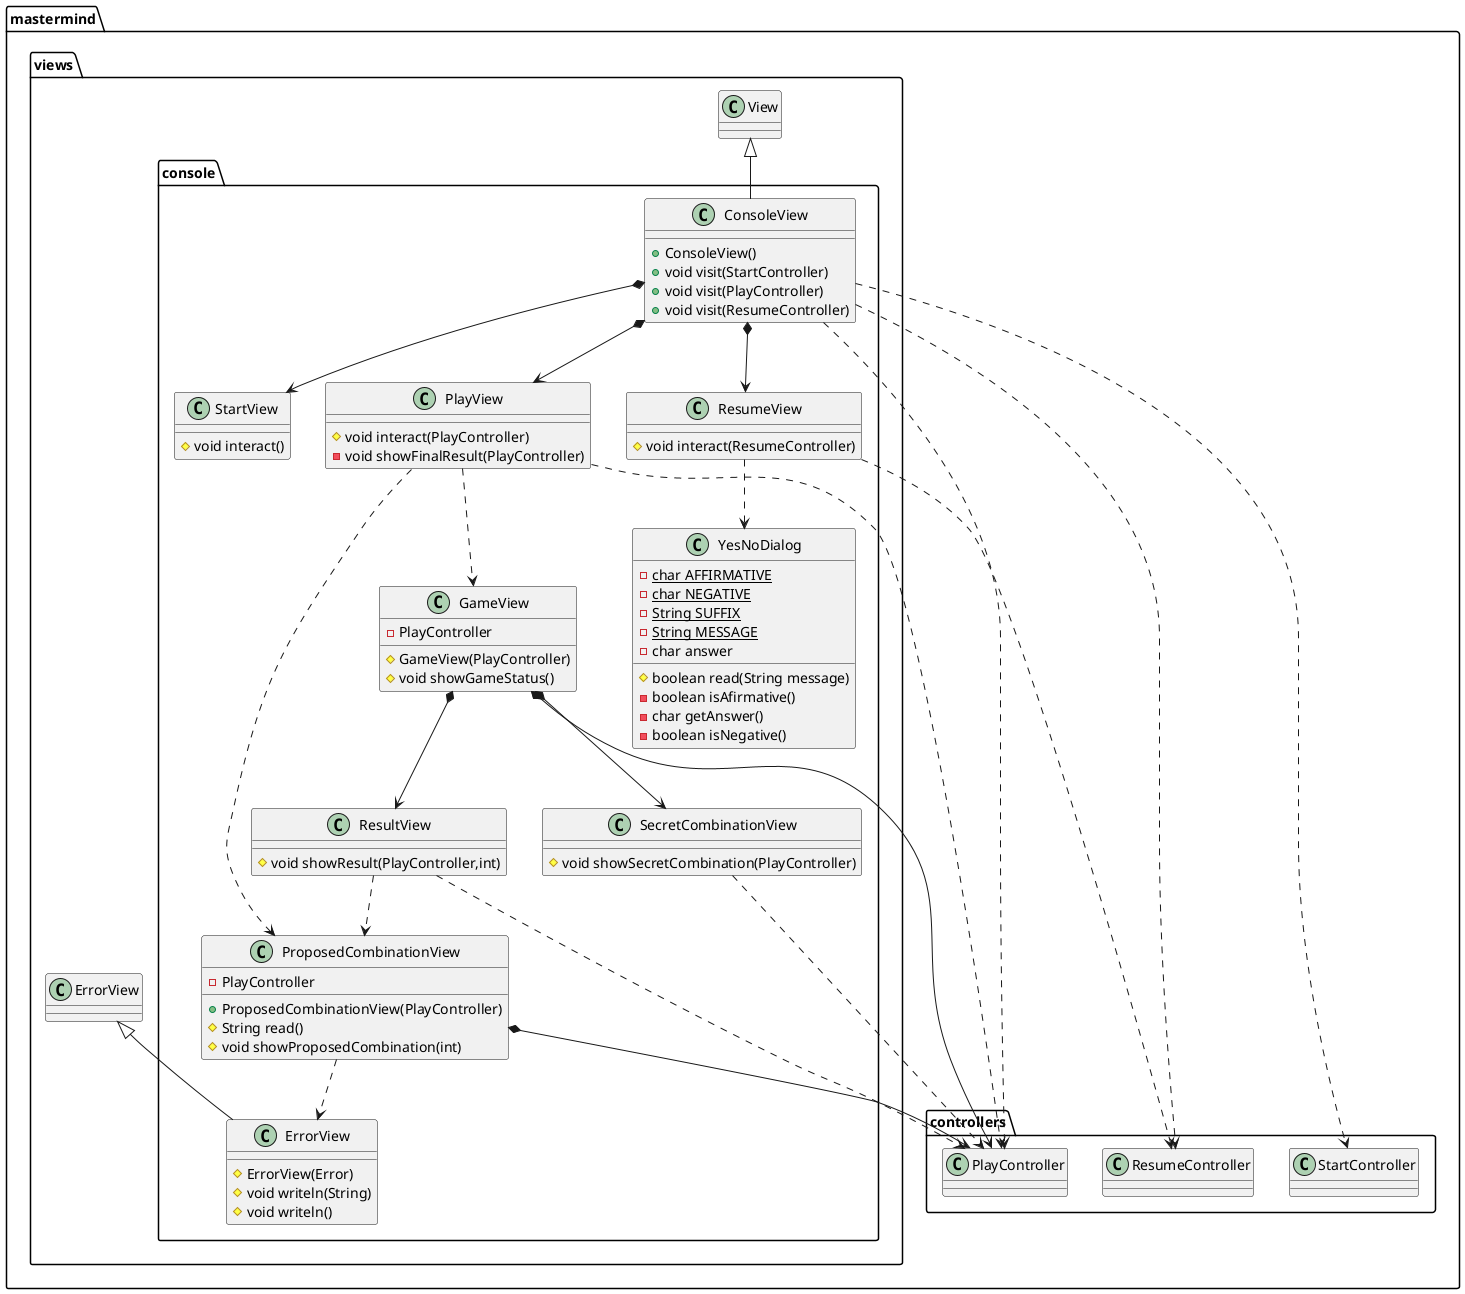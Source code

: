 @startuml
class mastermind.views.console.ResultView {
	#void showResult(PlayController,int)
}
class mastermind.views.console.ConsoleView {
	+ConsoleView()
	+void visit(StartController)
	+void visit(PlayController)
	+void visit(ResumeController)
}
class mastermind.views.console.GameView {
	-PlayController
	#GameView(PlayController)
	#void showGameStatus()
}

class mastermind.views.console.StartView {
	#void interact()
}

class mastermind.views.console.ErrorView {
	#ErrorView(Error)
	#void writeln(String)
	#void writeln()
}

class mastermind.views.console.PlayView {
	#void interact(PlayController)
	-void showFinalResult(PlayController)
}

class mastermind.views.console.ResumeView {
	#void interact(ResumeController)
}

class mastermind.views.console.ProposedCombinationView {
	-PlayController
	+ProposedCombinationView(PlayController)
	#String read()
	#void showProposedCombination(int)
}

class mastermind.views.console.SecretCombinationView {
	#void showSecretCombination(PlayController)
}

class mastermind.views.console.YesNoDialog {
	-{static}char AFFIRMATIVE
	-{static}char NEGATIVE
	-{static}String SUFFIX
	-{static}String MESSAGE
	-char answer
	#boolean read(String message)
	-boolean isAfirmative()
	-char getAnswer()
	-boolean isNegative()
}
mastermind.views.console.ConsoleView *-down-> mastermind.views.console.StartView
mastermind.views.console.ConsoleView *-down-> mastermind.views.console.PlayView
mastermind.views.console.ConsoleView *-down-> mastermind.views.console.ResumeView
mastermind.views.console.GameView *-down-> mastermind.views.console.ResultView
mastermind.views.console.GameView *-down-> mastermind.views.console.SecretCombinationView
mastermind.views.console.ProposedCombinationView ..> mastermind.views.console.ErrorView
mastermind.views.View <|-down- mastermind.views.console.ConsoleView
mastermind.views.ErrorView <|-down- mastermind.views.console.ErrorView
mastermind.views.console.PlayView ..> mastermind.views.console.GameView
mastermind.views.console.PlayView ..> mastermind.views.console.ProposedCombinationView
mastermind.views.console.ResultView ..> mastermind.views.console.ProposedCombinationView
mastermind.views.console.ResumeView ..> mastermind.views.console.YesNoDialog
mastermind.views.console.GameView *-down-> mastermind.controllers.PlayController
mastermind.views.console.ProposedCombinationView *-down-> mastermind.controllers.PlayController
mastermind.views.console.SecretCombinationView ..> mastermind.controllers.PlayController
mastermind.views.console.ResultView ..> mastermind.controllers.PlayController
mastermind.views.console.PlayView ..> mastermind.controllers.PlayController
mastermind.views.console.ConsoleView ..> mastermind.controllers.PlayController
mastermind.views.console.ConsoleView ..> mastermind.controllers.StartController
mastermind.views.console.ConsoleView ..> mastermind.controllers.ResumeController
mastermind.views.console.ResumeView ..> mastermind.controllers.ResumeController
@enduml